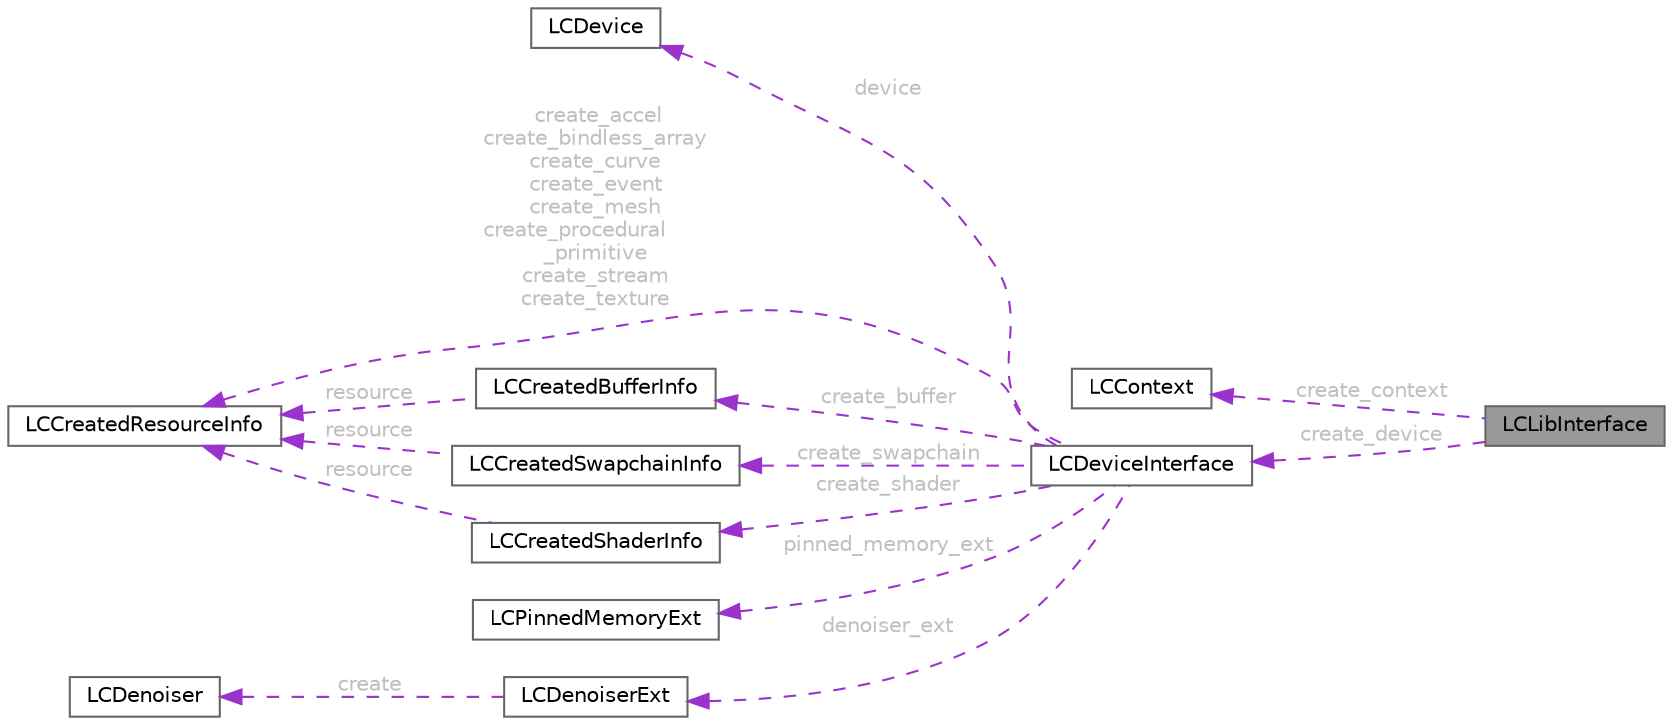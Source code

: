 digraph "LCLibInterface"
{
 // LATEX_PDF_SIZE
  bgcolor="transparent";
  edge [fontname=Helvetica,fontsize=10,labelfontname=Helvetica,labelfontsize=10];
  node [fontname=Helvetica,fontsize=10,shape=box,height=0.2,width=0.4];
  rankdir="LR";
  Node1 [id="Node000001",label="LCLibInterface",height=0.2,width=0.4,color="gray40", fillcolor="grey60", style="filled", fontcolor="black",tooltip=" "];
  Node2 -> Node1 [id="edge1_Node000001_Node000002",dir="back",color="darkorchid3",style="dashed",tooltip=" ",label=" create_context",fontcolor="grey" ];
  Node2 [id="Node000002",label="LCContext",height=0.2,width=0.4,color="gray40", fillcolor="white", style="filled",URL="$struct_l_c_context.html",tooltip=" "];
  Node3 -> Node1 [id="edge2_Node000001_Node000003",dir="back",color="darkorchid3",style="dashed",tooltip=" ",label=" create_device",fontcolor="grey" ];
  Node3 [id="Node000003",label="LCDeviceInterface",height=0.2,width=0.4,color="gray40", fillcolor="white", style="filled",URL="$struct_l_c_device_interface.html",tooltip=" "];
  Node4 -> Node3 [id="edge3_Node000003_Node000004",dir="back",color="darkorchid3",style="dashed",tooltip=" ",label=" device",fontcolor="grey" ];
  Node4 [id="Node000004",label="LCDevice",height=0.2,width=0.4,color="gray40", fillcolor="white", style="filled",URL="$struct_l_c_device.html",tooltip=" "];
  Node5 -> Node3 [id="edge4_Node000003_Node000005",dir="back",color="darkorchid3",style="dashed",tooltip=" ",label=" create_buffer",fontcolor="grey" ];
  Node5 [id="Node000005",label="LCCreatedBufferInfo",height=0.2,width=0.4,color="gray40", fillcolor="white", style="filled",URL="$struct_l_c_created_buffer_info.html",tooltip=" "];
  Node6 -> Node5 [id="edge5_Node000005_Node000006",dir="back",color="darkorchid3",style="dashed",tooltip=" ",label=" resource",fontcolor="grey" ];
  Node6 [id="Node000006",label="LCCreatedResourceInfo",height=0.2,width=0.4,color="gray40", fillcolor="white", style="filled",URL="$struct_l_c_created_resource_info.html",tooltip=" "];
  Node6 -> Node3 [id="edge6_Node000003_Node000006",dir="back",color="darkorchid3",style="dashed",tooltip=" ",label=" create_accel\ncreate_bindless_array\ncreate_curve\ncreate_event\ncreate_mesh\ncreate_procedural\l_primitive\ncreate_stream\ncreate_texture",fontcolor="grey" ];
  Node7 -> Node3 [id="edge7_Node000003_Node000007",dir="back",color="darkorchid3",style="dashed",tooltip=" ",label=" create_swapchain",fontcolor="grey" ];
  Node7 [id="Node000007",label="LCCreatedSwapchainInfo",height=0.2,width=0.4,color="gray40", fillcolor="white", style="filled",URL="$struct_l_c_created_swapchain_info.html",tooltip=" "];
  Node6 -> Node7 [id="edge8_Node000007_Node000006",dir="back",color="darkorchid3",style="dashed",tooltip=" ",label=" resource",fontcolor="grey" ];
  Node8 -> Node3 [id="edge9_Node000003_Node000008",dir="back",color="darkorchid3",style="dashed",tooltip=" ",label=" create_shader",fontcolor="grey" ];
  Node8 [id="Node000008",label="LCCreatedShaderInfo",height=0.2,width=0.4,color="gray40", fillcolor="white", style="filled",URL="$struct_l_c_created_shader_info.html",tooltip=" "];
  Node6 -> Node8 [id="edge10_Node000008_Node000006",dir="back",color="darkorchid3",style="dashed",tooltip=" ",label=" resource",fontcolor="grey" ];
  Node9 -> Node3 [id="edge11_Node000003_Node000009",dir="back",color="darkorchid3",style="dashed",tooltip=" ",label=" pinned_memory_ext",fontcolor="grey" ];
  Node9 [id="Node000009",label="LCPinnedMemoryExt",height=0.2,width=0.4,color="gray40", fillcolor="white", style="filled",URL="$struct_l_c_pinned_memory_ext.html",tooltip=" "];
  Node10 -> Node3 [id="edge12_Node000003_Node000010",dir="back",color="darkorchid3",style="dashed",tooltip=" ",label=" denoiser_ext",fontcolor="grey" ];
  Node10 [id="Node000010",label="LCDenoiserExt",height=0.2,width=0.4,color="gray40", fillcolor="white", style="filled",URL="$struct_l_c_denoiser_ext.html",tooltip=" "];
  Node11 -> Node10 [id="edge13_Node000010_Node000011",dir="back",color="darkorchid3",style="dashed",tooltip=" ",label=" create",fontcolor="grey" ];
  Node11 [id="Node000011",label="LCDenoiser",height=0.2,width=0.4,color="gray40", fillcolor="white", style="filled",URL="$struct_l_c_denoiser.html",tooltip=" "];
}
